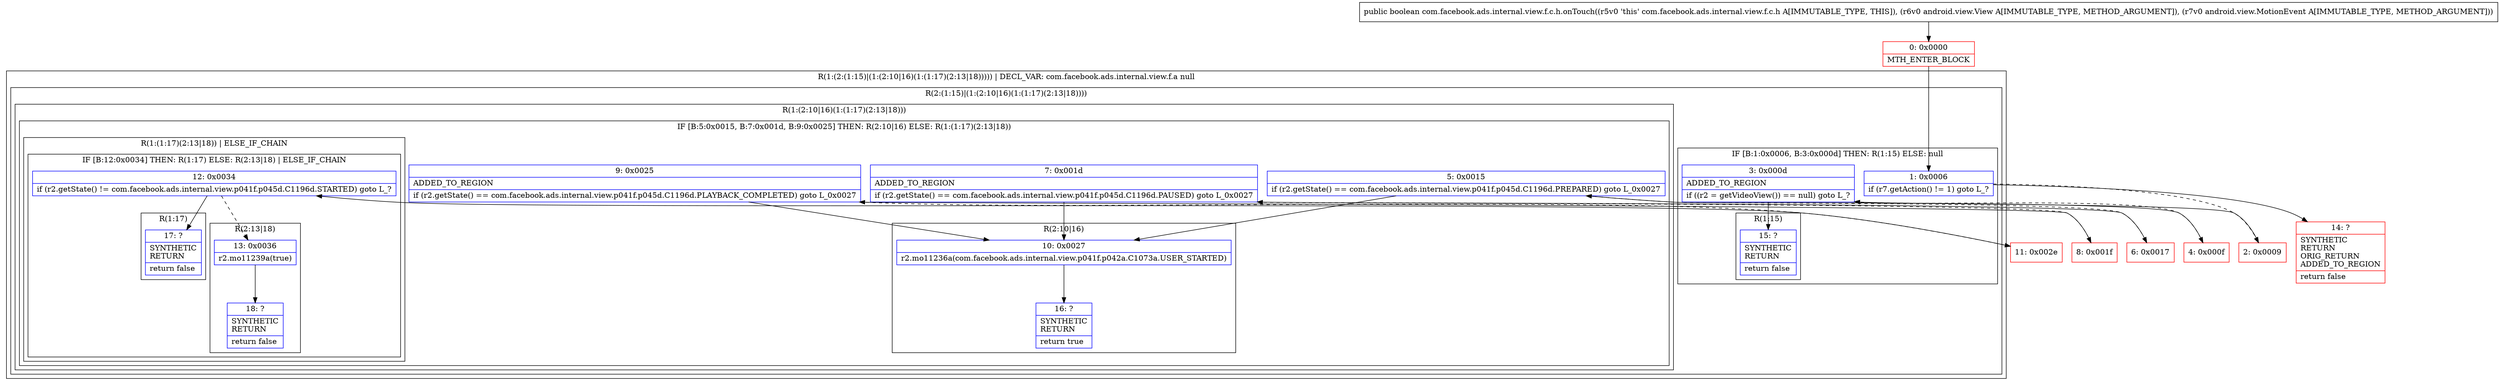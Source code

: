digraph "CFG forcom.facebook.ads.internal.view.f.c.h.onTouch(Landroid\/view\/View;Landroid\/view\/MotionEvent;)Z" {
subgraph cluster_Region_1686941612 {
label = "R(1:(2:(1:15)|(1:(2:10|16)(1:(1:17)(2:13|18))))) | DECL_VAR: com.facebook.ads.internal.view.f.a null\l";
node [shape=record,color=blue];
subgraph cluster_Region_1348519284 {
label = "R(2:(1:15)|(1:(2:10|16)(1:(1:17)(2:13|18))))";
node [shape=record,color=blue];
subgraph cluster_IfRegion_297855812 {
label = "IF [B:1:0x0006, B:3:0x000d] THEN: R(1:15) ELSE: null";
node [shape=record,color=blue];
Node_1 [shape=record,label="{1\:\ 0x0006|if (r7.getAction() != 1) goto L_?\l}"];
Node_3 [shape=record,label="{3\:\ 0x000d|ADDED_TO_REGION\l|if ((r2 = getVideoView()) == null) goto L_?\l}"];
subgraph cluster_Region_1283330817 {
label = "R(1:15)";
node [shape=record,color=blue];
Node_15 [shape=record,label="{15\:\ ?|SYNTHETIC\lRETURN\l|return false\l}"];
}
}
subgraph cluster_Region_1301161197 {
label = "R(1:(2:10|16)(1:(1:17)(2:13|18)))";
node [shape=record,color=blue];
subgraph cluster_IfRegion_454230861 {
label = "IF [B:5:0x0015, B:7:0x001d, B:9:0x0025] THEN: R(2:10|16) ELSE: R(1:(1:17)(2:13|18))";
node [shape=record,color=blue];
Node_5 [shape=record,label="{5\:\ 0x0015|if (r2.getState() == com.facebook.ads.internal.view.p041f.p045d.C1196d.PREPARED) goto L_0x0027\l}"];
Node_7 [shape=record,label="{7\:\ 0x001d|ADDED_TO_REGION\l|if (r2.getState() == com.facebook.ads.internal.view.p041f.p045d.C1196d.PAUSED) goto L_0x0027\l}"];
Node_9 [shape=record,label="{9\:\ 0x0025|ADDED_TO_REGION\l|if (r2.getState() == com.facebook.ads.internal.view.p041f.p045d.C1196d.PLAYBACK_COMPLETED) goto L_0x0027\l}"];
subgraph cluster_Region_220152224 {
label = "R(2:10|16)";
node [shape=record,color=blue];
Node_10 [shape=record,label="{10\:\ 0x0027|r2.mo11236a(com.facebook.ads.internal.view.p041f.p042a.C1073a.USER_STARTED)\l}"];
Node_16 [shape=record,label="{16\:\ ?|SYNTHETIC\lRETURN\l|return true\l}"];
}
subgraph cluster_Region_826653977 {
label = "R(1:(1:17)(2:13|18)) | ELSE_IF_CHAIN\l";
node [shape=record,color=blue];
subgraph cluster_IfRegion_231755408 {
label = "IF [B:12:0x0034] THEN: R(1:17) ELSE: R(2:13|18) | ELSE_IF_CHAIN\l";
node [shape=record,color=blue];
Node_12 [shape=record,label="{12\:\ 0x0034|if (r2.getState() != com.facebook.ads.internal.view.p041f.p045d.C1196d.STARTED) goto L_?\l}"];
subgraph cluster_Region_249183500 {
label = "R(1:17)";
node [shape=record,color=blue];
Node_17 [shape=record,label="{17\:\ ?|SYNTHETIC\lRETURN\l|return false\l}"];
}
subgraph cluster_Region_2034204470 {
label = "R(2:13|18)";
node [shape=record,color=blue];
Node_13 [shape=record,label="{13\:\ 0x0036|r2.mo11239a(true)\l}"];
Node_18 [shape=record,label="{18\:\ ?|SYNTHETIC\lRETURN\l|return false\l}"];
}
}
}
}
}
}
}
Node_0 [shape=record,color=red,label="{0\:\ 0x0000|MTH_ENTER_BLOCK\l}"];
Node_2 [shape=record,color=red,label="{2\:\ 0x0009}"];
Node_4 [shape=record,color=red,label="{4\:\ 0x000f}"];
Node_6 [shape=record,color=red,label="{6\:\ 0x0017}"];
Node_8 [shape=record,color=red,label="{8\:\ 0x001f}"];
Node_11 [shape=record,color=red,label="{11\:\ 0x002e}"];
Node_14 [shape=record,color=red,label="{14\:\ ?|SYNTHETIC\lRETURN\lORIG_RETURN\lADDED_TO_REGION\l|return false\l}"];
MethodNode[shape=record,label="{public boolean com.facebook.ads.internal.view.f.c.h.onTouch((r5v0 'this' com.facebook.ads.internal.view.f.c.h A[IMMUTABLE_TYPE, THIS]), (r6v0 android.view.View A[IMMUTABLE_TYPE, METHOD_ARGUMENT]), (r7v0 android.view.MotionEvent A[IMMUTABLE_TYPE, METHOD_ARGUMENT])) }"];
MethodNode -> Node_0;
Node_1 -> Node_2[style=dashed];
Node_1 -> Node_14;
Node_3 -> Node_4[style=dashed];
Node_3 -> Node_15;
Node_5 -> Node_6[style=dashed];
Node_5 -> Node_10;
Node_7 -> Node_8[style=dashed];
Node_7 -> Node_10;
Node_9 -> Node_10;
Node_9 -> Node_11[style=dashed];
Node_10 -> Node_16;
Node_12 -> Node_13[style=dashed];
Node_12 -> Node_17;
Node_13 -> Node_18;
Node_0 -> Node_1;
Node_2 -> Node_3;
Node_4 -> Node_5;
Node_6 -> Node_7;
Node_8 -> Node_9;
Node_11 -> Node_12;
}

